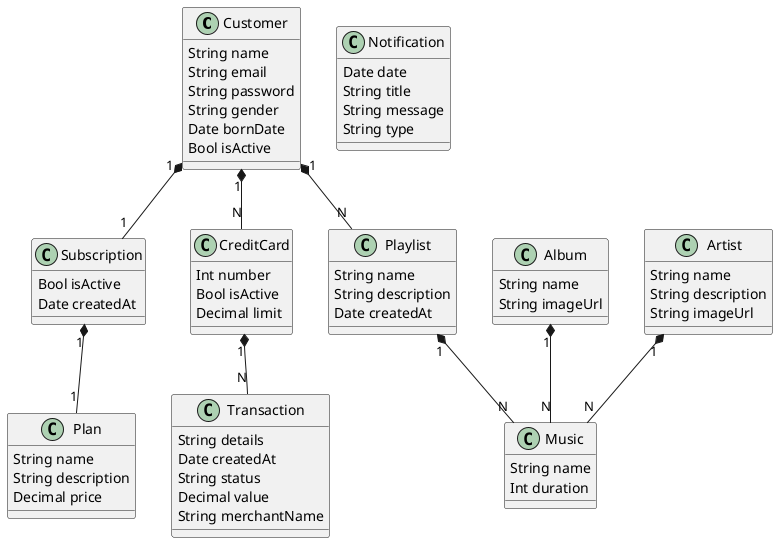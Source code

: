 @startuml

class Customer {
  String name
  String email
  String password
  String gender
  Date bornDate
  Bool isActive 
}

class Subscription {
  Bool isActive
  Date createdAt
}

class CreditCard {
  Int number
  Bool isActive
  Decimal limit
}

class Playlist { 
  String name
  String description
  Date createdAt
}

class Music {
  String name
  Int duration 
}

class Plan {
  String name
  String description
  Decimal price
}

class Album {
  String name
  String imageUrl
}

class Artist {
 String name
 String description
 String imageUrl
}

class Notification {
  Date date
  String title
  String message
  String type
}

class Transaction {
  String details
  Date createdAt
  String status
  Decimal value
  String merchantName
}

Playlist "1" *-- "N" Music
Album "1" *-- "N" Music
Artist "1" *-- "N" Music
Customer "1" *-- "N" Playlist
Customer "1" *-- "N" CreditCard
Customer "1" *-- "1" Subscription
Subscription "1" *-- "1" Plan
CreditCard "1" *-- "N" Transaction

@enduml